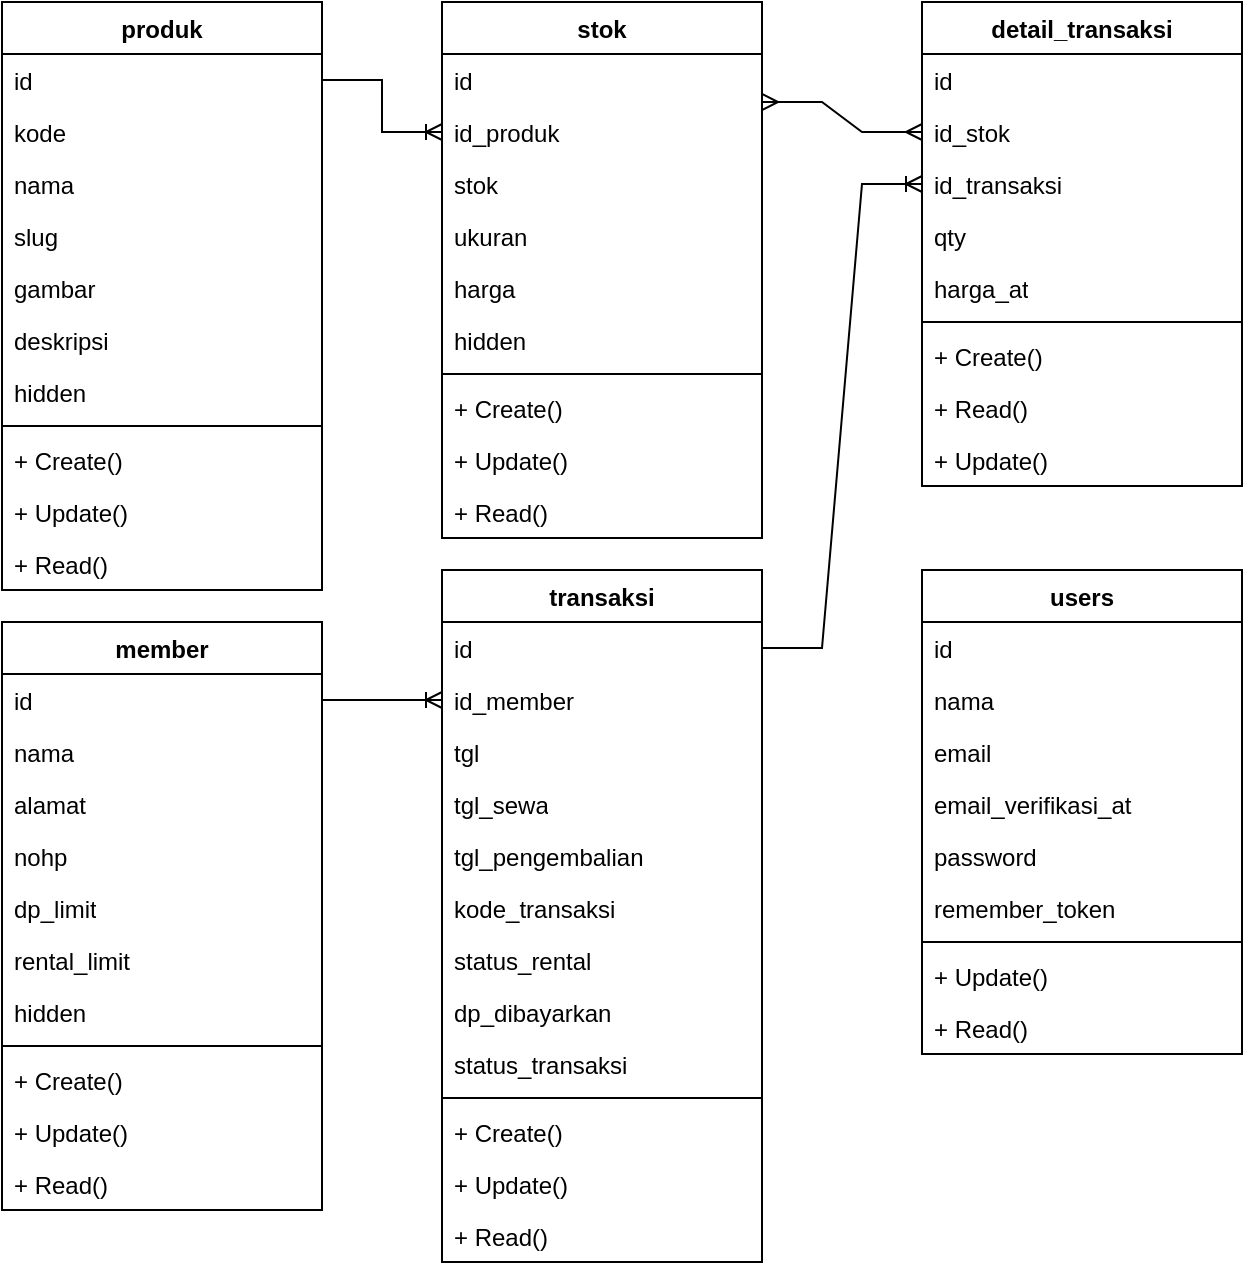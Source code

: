 <mxfile version="24.0.6" type="github">
  <diagram name="Page-1" id="oyviDPr4gYspWXBhJde-">
    <mxGraphModel dx="876" dy="506" grid="1" gridSize="10" guides="1" tooltips="1" connect="1" arrows="1" fold="1" page="1" pageScale="1" pageWidth="850" pageHeight="1100" math="0" shadow="0">
      <root>
        <mxCell id="0" />
        <mxCell id="1" parent="0" />
        <mxCell id="TkhByso_9FaQ8m0_snmu-1" value="produk" style="swimlane;fontStyle=1;align=center;verticalAlign=top;childLayout=stackLayout;horizontal=1;startSize=26;horizontalStack=0;resizeParent=1;resizeParentMax=0;resizeLast=0;collapsible=1;marginBottom=0;whiteSpace=wrap;html=1;" parent="1" vertex="1">
          <mxGeometry x="115" y="100" width="160" height="294" as="geometry" />
        </mxCell>
        <mxCell id="TkhByso_9FaQ8m0_snmu-5" value="id" style="text;strokeColor=none;fillColor=none;align=left;verticalAlign=top;spacingLeft=4;spacingRight=4;overflow=hidden;rotatable=0;points=[[0,0.5],[1,0.5]];portConstraint=eastwest;whiteSpace=wrap;html=1;" parent="TkhByso_9FaQ8m0_snmu-1" vertex="1">
          <mxGeometry y="26" width="160" height="26" as="geometry" />
        </mxCell>
        <mxCell id="TkhByso_9FaQ8m0_snmu-12" value="kode" style="text;strokeColor=none;fillColor=none;align=left;verticalAlign=top;spacingLeft=4;spacingRight=4;overflow=hidden;rotatable=0;points=[[0,0.5],[1,0.5]];portConstraint=eastwest;whiteSpace=wrap;html=1;" parent="TkhByso_9FaQ8m0_snmu-1" vertex="1">
          <mxGeometry y="52" width="160" height="26" as="geometry" />
        </mxCell>
        <mxCell id="TkhByso_9FaQ8m0_snmu-6" value="nama" style="text;strokeColor=none;fillColor=none;align=left;verticalAlign=top;spacingLeft=4;spacingRight=4;overflow=hidden;rotatable=0;points=[[0,0.5],[1,0.5]];portConstraint=eastwest;whiteSpace=wrap;html=1;" parent="TkhByso_9FaQ8m0_snmu-1" vertex="1">
          <mxGeometry y="78" width="160" height="26" as="geometry" />
        </mxCell>
        <mxCell id="TkhByso_9FaQ8m0_snmu-11" value="slug" style="text;strokeColor=none;fillColor=none;align=left;verticalAlign=top;spacingLeft=4;spacingRight=4;overflow=hidden;rotatable=0;points=[[0,0.5],[1,0.5]];portConstraint=eastwest;whiteSpace=wrap;html=1;" parent="TkhByso_9FaQ8m0_snmu-1" vertex="1">
          <mxGeometry y="104" width="160" height="26" as="geometry" />
        </mxCell>
        <mxCell id="Tw9svKgCDqZKY9VieszA-18" value="gambar" style="text;strokeColor=none;fillColor=none;align=left;verticalAlign=top;spacingLeft=4;spacingRight=4;overflow=hidden;rotatable=0;points=[[0,0.5],[1,0.5]];portConstraint=eastwest;whiteSpace=wrap;html=1;" parent="TkhByso_9FaQ8m0_snmu-1" vertex="1">
          <mxGeometry y="130" width="160" height="26" as="geometry" />
        </mxCell>
        <mxCell id="TkhByso_9FaQ8m0_snmu-2" value="deskripsi" style="text;strokeColor=none;fillColor=none;align=left;verticalAlign=top;spacingLeft=4;spacingRight=4;overflow=hidden;rotatable=0;points=[[0,0.5],[1,0.5]];portConstraint=eastwest;whiteSpace=wrap;html=1;" parent="TkhByso_9FaQ8m0_snmu-1" vertex="1">
          <mxGeometry y="156" width="160" height="26" as="geometry" />
        </mxCell>
        <mxCell id="2GLLIkxToDv8N40_O-9Y-11" value="hidden" style="text;strokeColor=none;fillColor=none;align=left;verticalAlign=top;spacingLeft=4;spacingRight=4;overflow=hidden;rotatable=0;points=[[0,0.5],[1,0.5]];portConstraint=eastwest;whiteSpace=wrap;html=1;" vertex="1" parent="TkhByso_9FaQ8m0_snmu-1">
          <mxGeometry y="182" width="160" height="26" as="geometry" />
        </mxCell>
        <mxCell id="TkhByso_9FaQ8m0_snmu-3" value="" style="line;strokeWidth=1;fillColor=none;align=left;verticalAlign=middle;spacingTop=-1;spacingLeft=3;spacingRight=3;rotatable=0;labelPosition=right;points=[];portConstraint=eastwest;strokeColor=inherit;" parent="TkhByso_9FaQ8m0_snmu-1" vertex="1">
          <mxGeometry y="208" width="160" height="8" as="geometry" />
        </mxCell>
        <mxCell id="TkhByso_9FaQ8m0_snmu-4" value="+ Create()" style="text;strokeColor=none;fillColor=none;align=left;verticalAlign=top;spacingLeft=4;spacingRight=4;overflow=hidden;rotatable=0;points=[[0,0.5],[1,0.5]];portConstraint=eastwest;whiteSpace=wrap;html=1;" parent="TkhByso_9FaQ8m0_snmu-1" vertex="1">
          <mxGeometry y="216" width="160" height="26" as="geometry" />
        </mxCell>
        <mxCell id="2GLLIkxToDv8N40_O-9Y-3" value="+ Update()" style="text;strokeColor=none;fillColor=none;align=left;verticalAlign=top;spacingLeft=4;spacingRight=4;overflow=hidden;rotatable=0;points=[[0,0.5],[1,0.5]];portConstraint=eastwest;whiteSpace=wrap;html=1;" vertex="1" parent="TkhByso_9FaQ8m0_snmu-1">
          <mxGeometry y="242" width="160" height="26" as="geometry" />
        </mxCell>
        <mxCell id="2GLLIkxToDv8N40_O-9Y-4" value="+ Read()" style="text;strokeColor=none;fillColor=none;align=left;verticalAlign=top;spacingLeft=4;spacingRight=4;overflow=hidden;rotatable=0;points=[[0,0.5],[1,0.5]];portConstraint=eastwest;whiteSpace=wrap;html=1;" vertex="1" parent="TkhByso_9FaQ8m0_snmu-1">
          <mxGeometry y="268" width="160" height="26" as="geometry" />
        </mxCell>
        <mxCell id="TkhByso_9FaQ8m0_snmu-7" value="stok" style="swimlane;fontStyle=1;align=center;verticalAlign=top;childLayout=stackLayout;horizontal=1;startSize=26;horizontalStack=0;resizeParent=1;resizeParentMax=0;resizeLast=0;collapsible=1;marginBottom=0;whiteSpace=wrap;html=1;" parent="1" vertex="1">
          <mxGeometry x="335" y="100" width="160" height="268" as="geometry" />
        </mxCell>
        <mxCell id="TkhByso_9FaQ8m0_snmu-8" value="id" style="text;strokeColor=none;fillColor=none;align=left;verticalAlign=top;spacingLeft=4;spacingRight=4;overflow=hidden;rotatable=0;points=[[0,0.5],[1,0.5]];portConstraint=eastwest;whiteSpace=wrap;html=1;" parent="TkhByso_9FaQ8m0_snmu-7" vertex="1">
          <mxGeometry y="26" width="160" height="26" as="geometry" />
        </mxCell>
        <mxCell id="TkhByso_9FaQ8m0_snmu-14" value="id_produk" style="text;strokeColor=none;fillColor=none;align=left;verticalAlign=top;spacingLeft=4;spacingRight=4;overflow=hidden;rotatable=0;points=[[0,0.5],[1,0.5]];portConstraint=eastwest;whiteSpace=wrap;html=1;" parent="TkhByso_9FaQ8m0_snmu-7" vertex="1">
          <mxGeometry y="52" width="160" height="26" as="geometry" />
        </mxCell>
        <mxCell id="TkhByso_9FaQ8m0_snmu-15" value="stok" style="text;strokeColor=none;fillColor=none;align=left;verticalAlign=top;spacingLeft=4;spacingRight=4;overflow=hidden;rotatable=0;points=[[0,0.5],[1,0.5]];portConstraint=eastwest;whiteSpace=wrap;html=1;" parent="TkhByso_9FaQ8m0_snmu-7" vertex="1">
          <mxGeometry y="78" width="160" height="26" as="geometry" />
        </mxCell>
        <mxCell id="TkhByso_9FaQ8m0_snmu-13" value="ukuran" style="text;strokeColor=none;fillColor=none;align=left;verticalAlign=top;spacingLeft=4;spacingRight=4;overflow=hidden;rotatable=0;points=[[0,0.5],[1,0.5]];portConstraint=eastwest;whiteSpace=wrap;html=1;" parent="TkhByso_9FaQ8m0_snmu-7" vertex="1">
          <mxGeometry y="104" width="160" height="26" as="geometry" />
        </mxCell>
        <mxCell id="TkhByso_9FaQ8m0_snmu-22" value="harga" style="text;strokeColor=none;fillColor=none;align=left;verticalAlign=top;spacingLeft=4;spacingRight=4;overflow=hidden;rotatable=0;points=[[0,0.5],[1,0.5]];portConstraint=eastwest;whiteSpace=wrap;html=1;" parent="TkhByso_9FaQ8m0_snmu-7" vertex="1">
          <mxGeometry y="130" width="160" height="26" as="geometry" />
        </mxCell>
        <mxCell id="2GLLIkxToDv8N40_O-9Y-12" value="hidden" style="text;strokeColor=none;fillColor=none;align=left;verticalAlign=top;spacingLeft=4;spacingRight=4;overflow=hidden;rotatable=0;points=[[0,0.5],[1,0.5]];portConstraint=eastwest;whiteSpace=wrap;html=1;" vertex="1" parent="TkhByso_9FaQ8m0_snmu-7">
          <mxGeometry y="156" width="160" height="26" as="geometry" />
        </mxCell>
        <mxCell id="TkhByso_9FaQ8m0_snmu-9" value="" style="line;strokeWidth=1;fillColor=none;align=left;verticalAlign=middle;spacingTop=-1;spacingLeft=3;spacingRight=3;rotatable=0;labelPosition=right;points=[];portConstraint=eastwest;strokeColor=inherit;" parent="TkhByso_9FaQ8m0_snmu-7" vertex="1">
          <mxGeometry y="182" width="160" height="8" as="geometry" />
        </mxCell>
        <mxCell id="2GLLIkxToDv8N40_O-9Y-5" value="+ Create()" style="text;strokeColor=none;fillColor=none;align=left;verticalAlign=top;spacingLeft=4;spacingRight=4;overflow=hidden;rotatable=0;points=[[0,0.5],[1,0.5]];portConstraint=eastwest;whiteSpace=wrap;html=1;" vertex="1" parent="TkhByso_9FaQ8m0_snmu-7">
          <mxGeometry y="190" width="160" height="26" as="geometry" />
        </mxCell>
        <mxCell id="2GLLIkxToDv8N40_O-9Y-6" value="+ Update()" style="text;strokeColor=none;fillColor=none;align=left;verticalAlign=top;spacingLeft=4;spacingRight=4;overflow=hidden;rotatable=0;points=[[0,0.5],[1,0.5]];portConstraint=eastwest;whiteSpace=wrap;html=1;" vertex="1" parent="TkhByso_9FaQ8m0_snmu-7">
          <mxGeometry y="216" width="160" height="26" as="geometry" />
        </mxCell>
        <mxCell id="2GLLIkxToDv8N40_O-9Y-7" value="+ Read()" style="text;strokeColor=none;fillColor=none;align=left;verticalAlign=top;spacingLeft=4;spacingRight=4;overflow=hidden;rotatable=0;points=[[0,0.5],[1,0.5]];portConstraint=eastwest;whiteSpace=wrap;html=1;" vertex="1" parent="TkhByso_9FaQ8m0_snmu-7">
          <mxGeometry y="242" width="160" height="26" as="geometry" />
        </mxCell>
        <mxCell id="TkhByso_9FaQ8m0_snmu-16" value="transaksi" style="swimlane;fontStyle=1;align=center;verticalAlign=top;childLayout=stackLayout;horizontal=1;startSize=26;horizontalStack=0;resizeParent=1;resizeParentMax=0;resizeLast=0;collapsible=1;marginBottom=0;whiteSpace=wrap;html=1;" parent="1" vertex="1">
          <mxGeometry x="335" y="384" width="160" height="346" as="geometry" />
        </mxCell>
        <mxCell id="TkhByso_9FaQ8m0_snmu-17" value="id" style="text;strokeColor=none;fillColor=none;align=left;verticalAlign=top;spacingLeft=4;spacingRight=4;overflow=hidden;rotatable=0;points=[[0,0.5],[1,0.5]];portConstraint=eastwest;whiteSpace=wrap;html=1;" parent="TkhByso_9FaQ8m0_snmu-16" vertex="1">
          <mxGeometry y="26" width="160" height="26" as="geometry" />
        </mxCell>
        <mxCell id="TkhByso_9FaQ8m0_snmu-21" value="id_member" style="text;strokeColor=none;fillColor=none;align=left;verticalAlign=top;spacingLeft=4;spacingRight=4;overflow=hidden;rotatable=0;points=[[0,0.5],[1,0.5]];portConstraint=eastwest;whiteSpace=wrap;html=1;" parent="TkhByso_9FaQ8m0_snmu-16" vertex="1">
          <mxGeometry y="52" width="160" height="26" as="geometry" />
        </mxCell>
        <mxCell id="Tw9svKgCDqZKY9VieszA-1" value="tgl" style="text;strokeColor=none;fillColor=none;align=left;verticalAlign=top;spacingLeft=4;spacingRight=4;overflow=hidden;rotatable=0;points=[[0,0.5],[1,0.5]];portConstraint=eastwest;whiteSpace=wrap;html=1;" parent="TkhByso_9FaQ8m0_snmu-16" vertex="1">
          <mxGeometry y="78" width="160" height="26" as="geometry" />
        </mxCell>
        <mxCell id="TkhByso_9FaQ8m0_snmu-20" value="tgl_sewa" style="text;strokeColor=none;fillColor=none;align=left;verticalAlign=top;spacingLeft=4;spacingRight=4;overflow=hidden;rotatable=0;points=[[0,0.5],[1,0.5]];portConstraint=eastwest;whiteSpace=wrap;html=1;" parent="TkhByso_9FaQ8m0_snmu-16" vertex="1">
          <mxGeometry y="104" width="160" height="26" as="geometry" />
        </mxCell>
        <mxCell id="TkhByso_9FaQ8m0_snmu-41" value="tgl_pengembalian" style="text;strokeColor=none;fillColor=none;align=left;verticalAlign=top;spacingLeft=4;spacingRight=4;overflow=hidden;rotatable=0;points=[[0,0.5],[1,0.5]];portConstraint=eastwest;whiteSpace=wrap;html=1;" parent="TkhByso_9FaQ8m0_snmu-16" vertex="1">
          <mxGeometry y="130" width="160" height="26" as="geometry" />
        </mxCell>
        <mxCell id="2GLLIkxToDv8N40_O-9Y-1" value="kode_transaksi" style="text;strokeColor=none;fillColor=none;align=left;verticalAlign=top;spacingLeft=4;spacingRight=4;overflow=hidden;rotatable=0;points=[[0,0.5],[1,0.5]];portConstraint=eastwest;whiteSpace=wrap;html=1;" vertex="1" parent="TkhByso_9FaQ8m0_snmu-16">
          <mxGeometry y="156" width="160" height="26" as="geometry" />
        </mxCell>
        <mxCell id="TkhByso_9FaQ8m0_snmu-42" value="status_rental" style="text;strokeColor=none;fillColor=none;align=left;verticalAlign=top;spacingLeft=4;spacingRight=4;overflow=hidden;rotatable=0;points=[[0,0.5],[1,0.5]];portConstraint=eastwest;whiteSpace=wrap;html=1;" parent="TkhByso_9FaQ8m0_snmu-16" vertex="1">
          <mxGeometry y="182" width="160" height="26" as="geometry" />
        </mxCell>
        <mxCell id="2GLLIkxToDv8N40_O-9Y-28" value="dp_dibayarkan" style="text;strokeColor=none;fillColor=none;align=left;verticalAlign=top;spacingLeft=4;spacingRight=4;overflow=hidden;rotatable=0;points=[[0,0.5],[1,0.5]];portConstraint=eastwest;whiteSpace=wrap;html=1;" vertex="1" parent="TkhByso_9FaQ8m0_snmu-16">
          <mxGeometry y="208" width="160" height="26" as="geometry" />
        </mxCell>
        <mxCell id="2GLLIkxToDv8N40_O-9Y-27" value="status_transaksi" style="text;strokeColor=none;fillColor=none;align=left;verticalAlign=top;spacingLeft=4;spacingRight=4;overflow=hidden;rotatable=0;points=[[0,0.5],[1,0.5]];portConstraint=eastwest;whiteSpace=wrap;html=1;" vertex="1" parent="TkhByso_9FaQ8m0_snmu-16">
          <mxGeometry y="234" width="160" height="26" as="geometry" />
        </mxCell>
        <mxCell id="TkhByso_9FaQ8m0_snmu-18" value="" style="line;strokeWidth=1;fillColor=none;align=left;verticalAlign=middle;spacingTop=-1;spacingLeft=3;spacingRight=3;rotatable=0;labelPosition=right;points=[];portConstraint=eastwest;strokeColor=inherit;" parent="TkhByso_9FaQ8m0_snmu-16" vertex="1">
          <mxGeometry y="260" width="160" height="8" as="geometry" />
        </mxCell>
        <mxCell id="2GLLIkxToDv8N40_O-9Y-17" value="+ Create()" style="text;strokeColor=none;fillColor=none;align=left;verticalAlign=top;spacingLeft=4;spacingRight=4;overflow=hidden;rotatable=0;points=[[0,0.5],[1,0.5]];portConstraint=eastwest;whiteSpace=wrap;html=1;" vertex="1" parent="TkhByso_9FaQ8m0_snmu-16">
          <mxGeometry y="268" width="160" height="26" as="geometry" />
        </mxCell>
        <mxCell id="2GLLIkxToDv8N40_O-9Y-18" value="+ Update()" style="text;strokeColor=none;fillColor=none;align=left;verticalAlign=top;spacingLeft=4;spacingRight=4;overflow=hidden;rotatable=0;points=[[0,0.5],[1,0.5]];portConstraint=eastwest;whiteSpace=wrap;html=1;" vertex="1" parent="TkhByso_9FaQ8m0_snmu-16">
          <mxGeometry y="294" width="160" height="26" as="geometry" />
        </mxCell>
        <mxCell id="2GLLIkxToDv8N40_O-9Y-19" value="+ Read()" style="text;strokeColor=none;fillColor=none;align=left;verticalAlign=top;spacingLeft=4;spacingRight=4;overflow=hidden;rotatable=0;points=[[0,0.5],[1,0.5]];portConstraint=eastwest;whiteSpace=wrap;html=1;" vertex="1" parent="TkhByso_9FaQ8m0_snmu-16">
          <mxGeometry y="320" width="160" height="26" as="geometry" />
        </mxCell>
        <mxCell id="TkhByso_9FaQ8m0_snmu-33" value="member" style="swimlane;fontStyle=1;align=center;verticalAlign=top;childLayout=stackLayout;horizontal=1;startSize=26;horizontalStack=0;resizeParent=1;resizeParentMax=0;resizeLast=0;collapsible=1;marginBottom=0;whiteSpace=wrap;html=1;" parent="1" vertex="1">
          <mxGeometry x="115" y="410" width="160" height="294" as="geometry" />
        </mxCell>
        <mxCell id="TkhByso_9FaQ8m0_snmu-34" value="id" style="text;strokeColor=none;fillColor=none;align=left;verticalAlign=top;spacingLeft=4;spacingRight=4;overflow=hidden;rotatable=0;points=[[0,0.5],[1,0.5]];portConstraint=eastwest;whiteSpace=wrap;html=1;" parent="TkhByso_9FaQ8m0_snmu-33" vertex="1">
          <mxGeometry y="26" width="160" height="26" as="geometry" />
        </mxCell>
        <mxCell id="TkhByso_9FaQ8m0_snmu-38" value="nama" style="text;strokeColor=none;fillColor=none;align=left;verticalAlign=top;spacingLeft=4;spacingRight=4;overflow=hidden;rotatable=0;points=[[0,0.5],[1,0.5]];portConstraint=eastwest;whiteSpace=wrap;html=1;" parent="TkhByso_9FaQ8m0_snmu-33" vertex="1">
          <mxGeometry y="52" width="160" height="26" as="geometry" />
        </mxCell>
        <mxCell id="TkhByso_9FaQ8m0_snmu-39" value="alamat" style="text;strokeColor=none;fillColor=none;align=left;verticalAlign=top;spacingLeft=4;spacingRight=4;overflow=hidden;rotatable=0;points=[[0,0.5],[1,0.5]];portConstraint=eastwest;whiteSpace=wrap;html=1;" parent="TkhByso_9FaQ8m0_snmu-33" vertex="1">
          <mxGeometry y="78" width="160" height="26" as="geometry" />
        </mxCell>
        <mxCell id="TkhByso_9FaQ8m0_snmu-37" value="nohp" style="text;strokeColor=none;fillColor=none;align=left;verticalAlign=top;spacingLeft=4;spacingRight=4;overflow=hidden;rotatable=0;points=[[0,0.5],[1,0.5]];portConstraint=eastwest;whiteSpace=wrap;html=1;" parent="TkhByso_9FaQ8m0_snmu-33" vertex="1">
          <mxGeometry y="104" width="160" height="26" as="geometry" />
        </mxCell>
        <mxCell id="2GLLIkxToDv8N40_O-9Y-8" value="dp_limit" style="text;strokeColor=none;fillColor=none;align=left;verticalAlign=top;spacingLeft=4;spacingRight=4;overflow=hidden;rotatable=0;points=[[0,0.5],[1,0.5]];portConstraint=eastwest;whiteSpace=wrap;html=1;" vertex="1" parent="TkhByso_9FaQ8m0_snmu-33">
          <mxGeometry y="130" width="160" height="26" as="geometry" />
        </mxCell>
        <mxCell id="2GLLIkxToDv8N40_O-9Y-9" value="rental_limit" style="text;strokeColor=none;fillColor=none;align=left;verticalAlign=top;spacingLeft=4;spacingRight=4;overflow=hidden;rotatable=0;points=[[0,0.5],[1,0.5]];portConstraint=eastwest;whiteSpace=wrap;html=1;" vertex="1" parent="TkhByso_9FaQ8m0_snmu-33">
          <mxGeometry y="156" width="160" height="26" as="geometry" />
        </mxCell>
        <mxCell id="2GLLIkxToDv8N40_O-9Y-13" value="hidden" style="text;strokeColor=none;fillColor=none;align=left;verticalAlign=top;spacingLeft=4;spacingRight=4;overflow=hidden;rotatable=0;points=[[0,0.5],[1,0.5]];portConstraint=eastwest;whiteSpace=wrap;html=1;" vertex="1" parent="TkhByso_9FaQ8m0_snmu-33">
          <mxGeometry y="182" width="160" height="26" as="geometry" />
        </mxCell>
        <mxCell id="TkhByso_9FaQ8m0_snmu-35" value="" style="line;strokeWidth=1;fillColor=none;align=left;verticalAlign=middle;spacingTop=-1;spacingLeft=3;spacingRight=3;rotatable=0;labelPosition=right;points=[];portConstraint=eastwest;strokeColor=inherit;" parent="TkhByso_9FaQ8m0_snmu-33" vertex="1">
          <mxGeometry y="208" width="160" height="8" as="geometry" />
        </mxCell>
        <mxCell id="2GLLIkxToDv8N40_O-9Y-14" value="+ Create()" style="text;strokeColor=none;fillColor=none;align=left;verticalAlign=top;spacingLeft=4;spacingRight=4;overflow=hidden;rotatable=0;points=[[0,0.5],[1,0.5]];portConstraint=eastwest;whiteSpace=wrap;html=1;" vertex="1" parent="TkhByso_9FaQ8m0_snmu-33">
          <mxGeometry y="216" width="160" height="26" as="geometry" />
        </mxCell>
        <mxCell id="2GLLIkxToDv8N40_O-9Y-15" value="+ Update()" style="text;strokeColor=none;fillColor=none;align=left;verticalAlign=top;spacingLeft=4;spacingRight=4;overflow=hidden;rotatable=0;points=[[0,0.5],[1,0.5]];portConstraint=eastwest;whiteSpace=wrap;html=1;" vertex="1" parent="TkhByso_9FaQ8m0_snmu-33">
          <mxGeometry y="242" width="160" height="26" as="geometry" />
        </mxCell>
        <mxCell id="2GLLIkxToDv8N40_O-9Y-16" value="+ Read()" style="text;strokeColor=none;fillColor=none;align=left;verticalAlign=top;spacingLeft=4;spacingRight=4;overflow=hidden;rotatable=0;points=[[0,0.5],[1,0.5]];portConstraint=eastwest;whiteSpace=wrap;html=1;" vertex="1" parent="TkhByso_9FaQ8m0_snmu-33">
          <mxGeometry y="268" width="160" height="26" as="geometry" />
        </mxCell>
        <mxCell id="Tw9svKgCDqZKY9VieszA-2" value="detail_transaksi" style="swimlane;fontStyle=1;align=center;verticalAlign=top;childLayout=stackLayout;horizontal=1;startSize=26;horizontalStack=0;resizeParent=1;resizeParentMax=0;resizeLast=0;collapsible=1;marginBottom=0;whiteSpace=wrap;html=1;" parent="1" vertex="1">
          <mxGeometry x="575" y="100" width="160" height="242" as="geometry" />
        </mxCell>
        <mxCell id="Tw9svKgCDqZKY9VieszA-6" value="id" style="text;strokeColor=none;fillColor=none;align=left;verticalAlign=top;spacingLeft=4;spacingRight=4;overflow=hidden;rotatable=0;points=[[0,0.5],[1,0.5]];portConstraint=eastwest;whiteSpace=wrap;html=1;" parent="Tw9svKgCDqZKY9VieszA-2" vertex="1">
          <mxGeometry y="26" width="160" height="26" as="geometry" />
        </mxCell>
        <mxCell id="TkhByso_9FaQ8m0_snmu-40" value="id_stok" style="text;strokeColor=none;fillColor=none;align=left;verticalAlign=top;spacingLeft=4;spacingRight=4;overflow=hidden;rotatable=0;points=[[0,0.5],[1,0.5]];portConstraint=eastwest;whiteSpace=wrap;html=1;" parent="Tw9svKgCDqZKY9VieszA-2" vertex="1">
          <mxGeometry y="52" width="160" height="26" as="geometry" />
        </mxCell>
        <mxCell id="Tw9svKgCDqZKY9VieszA-7" value="id_transaksi" style="text;strokeColor=none;fillColor=none;align=left;verticalAlign=top;spacingLeft=4;spacingRight=4;overflow=hidden;rotatable=0;points=[[0,0.5],[1,0.5]];portConstraint=eastwest;whiteSpace=wrap;html=1;" parent="Tw9svKgCDqZKY9VieszA-2" vertex="1">
          <mxGeometry y="78" width="160" height="26" as="geometry" />
        </mxCell>
        <mxCell id="TkhByso_9FaQ8m0_snmu-43" value="qty" style="text;strokeColor=none;fillColor=none;align=left;verticalAlign=top;spacingLeft=4;spacingRight=4;overflow=hidden;rotatable=0;points=[[0,0.5],[1,0.5]];portConstraint=eastwest;whiteSpace=wrap;html=1;" parent="Tw9svKgCDqZKY9VieszA-2" vertex="1">
          <mxGeometry y="104" width="160" height="26" as="geometry" />
        </mxCell>
        <mxCell id="Tw9svKgCDqZKY9VieszA-3" value="harga_at" style="text;strokeColor=none;fillColor=none;align=left;verticalAlign=top;spacingLeft=4;spacingRight=4;overflow=hidden;rotatable=0;points=[[0,0.5],[1,0.5]];portConstraint=eastwest;whiteSpace=wrap;html=1;" parent="Tw9svKgCDqZKY9VieszA-2" vertex="1">
          <mxGeometry y="130" width="160" height="26" as="geometry" />
        </mxCell>
        <mxCell id="Tw9svKgCDqZKY9VieszA-4" value="" style="line;strokeWidth=1;fillColor=none;align=left;verticalAlign=middle;spacingTop=-1;spacingLeft=3;spacingRight=3;rotatable=0;labelPosition=right;points=[];portConstraint=eastwest;strokeColor=inherit;" parent="Tw9svKgCDqZKY9VieszA-2" vertex="1">
          <mxGeometry y="156" width="160" height="8" as="geometry" />
        </mxCell>
        <mxCell id="2GLLIkxToDv8N40_O-9Y-23" value="+ Create()" style="text;strokeColor=none;fillColor=none;align=left;verticalAlign=top;spacingLeft=4;spacingRight=4;overflow=hidden;rotatable=0;points=[[0,0.5],[1,0.5]];portConstraint=eastwest;whiteSpace=wrap;html=1;" vertex="1" parent="Tw9svKgCDqZKY9VieszA-2">
          <mxGeometry y="164" width="160" height="26" as="geometry" />
        </mxCell>
        <mxCell id="2GLLIkxToDv8N40_O-9Y-25" value="+ Read()" style="text;strokeColor=none;fillColor=none;align=left;verticalAlign=top;spacingLeft=4;spacingRight=4;overflow=hidden;rotatable=0;points=[[0,0.5],[1,0.5]];portConstraint=eastwest;whiteSpace=wrap;html=1;" vertex="1" parent="Tw9svKgCDqZKY9VieszA-2">
          <mxGeometry y="190" width="160" height="26" as="geometry" />
        </mxCell>
        <mxCell id="2GLLIkxToDv8N40_O-9Y-24" value="+ Update()" style="text;strokeColor=none;fillColor=none;align=left;verticalAlign=top;spacingLeft=4;spacingRight=4;overflow=hidden;rotatable=0;points=[[0,0.5],[1,0.5]];portConstraint=eastwest;whiteSpace=wrap;html=1;" vertex="1" parent="Tw9svKgCDqZKY9VieszA-2">
          <mxGeometry y="216" width="160" height="26" as="geometry" />
        </mxCell>
        <mxCell id="Tw9svKgCDqZKY9VieszA-9" value="users" style="swimlane;fontStyle=1;align=center;verticalAlign=top;childLayout=stackLayout;horizontal=1;startSize=26;horizontalStack=0;resizeParent=1;resizeParentMax=0;resizeLast=0;collapsible=1;marginBottom=0;whiteSpace=wrap;html=1;" parent="1" vertex="1">
          <mxGeometry x="575" y="384" width="160" height="242" as="geometry" />
        </mxCell>
        <mxCell id="Tw9svKgCDqZKY9VieszA-13" value="id" style="text;strokeColor=none;fillColor=none;align=left;verticalAlign=top;spacingLeft=4;spacingRight=4;overflow=hidden;rotatable=0;points=[[0,0.5],[1,0.5]];portConstraint=eastwest;whiteSpace=wrap;html=1;" parent="Tw9svKgCDqZKY9VieszA-9" vertex="1">
          <mxGeometry y="26" width="160" height="26" as="geometry" />
        </mxCell>
        <mxCell id="Tw9svKgCDqZKY9VieszA-15" value="nama" style="text;strokeColor=none;fillColor=none;align=left;verticalAlign=top;spacingLeft=4;spacingRight=4;overflow=hidden;rotatable=0;points=[[0,0.5],[1,0.5]];portConstraint=eastwest;whiteSpace=wrap;html=1;" parent="Tw9svKgCDqZKY9VieszA-9" vertex="1">
          <mxGeometry y="52" width="160" height="26" as="geometry" />
        </mxCell>
        <mxCell id="Tw9svKgCDqZKY9VieszA-16" value="email" style="text;strokeColor=none;fillColor=none;align=left;verticalAlign=top;spacingLeft=4;spacingRight=4;overflow=hidden;rotatable=0;points=[[0,0.5],[1,0.5]];portConstraint=eastwest;whiteSpace=wrap;html=1;" parent="Tw9svKgCDqZKY9VieszA-9" vertex="1">
          <mxGeometry y="78" width="160" height="26" as="geometry" />
        </mxCell>
        <mxCell id="Tw9svKgCDqZKY9VieszA-14" value="email_verifikasi_at" style="text;strokeColor=none;fillColor=none;align=left;verticalAlign=top;spacingLeft=4;spacingRight=4;overflow=hidden;rotatable=0;points=[[0,0.5],[1,0.5]];portConstraint=eastwest;whiteSpace=wrap;html=1;" parent="Tw9svKgCDqZKY9VieszA-9" vertex="1">
          <mxGeometry y="104" width="160" height="26" as="geometry" />
        </mxCell>
        <mxCell id="Tw9svKgCDqZKY9VieszA-10" value="password" style="text;strokeColor=none;fillColor=none;align=left;verticalAlign=top;spacingLeft=4;spacingRight=4;overflow=hidden;rotatable=0;points=[[0,0.5],[1,0.5]];portConstraint=eastwest;whiteSpace=wrap;html=1;" parent="Tw9svKgCDqZKY9VieszA-9" vertex="1">
          <mxGeometry y="130" width="160" height="26" as="geometry" />
        </mxCell>
        <mxCell id="Tw9svKgCDqZKY9VieszA-17" value="remember_token" style="text;strokeColor=none;fillColor=none;align=left;verticalAlign=top;spacingLeft=4;spacingRight=4;overflow=hidden;rotatable=0;points=[[0,0.5],[1,0.5]];portConstraint=eastwest;whiteSpace=wrap;html=1;" parent="Tw9svKgCDqZKY9VieszA-9" vertex="1">
          <mxGeometry y="156" width="160" height="26" as="geometry" />
        </mxCell>
        <mxCell id="Tw9svKgCDqZKY9VieszA-11" value="" style="line;strokeWidth=1;fillColor=none;align=left;verticalAlign=middle;spacingTop=-1;spacingLeft=3;spacingRight=3;rotatable=0;labelPosition=right;points=[];portConstraint=eastwest;strokeColor=inherit;" parent="Tw9svKgCDqZKY9VieszA-9" vertex="1">
          <mxGeometry y="182" width="160" height="8" as="geometry" />
        </mxCell>
        <mxCell id="2GLLIkxToDv8N40_O-9Y-21" value="+ Update()" style="text;strokeColor=none;fillColor=none;align=left;verticalAlign=top;spacingLeft=4;spacingRight=4;overflow=hidden;rotatable=0;points=[[0,0.5],[1,0.5]];portConstraint=eastwest;whiteSpace=wrap;html=1;" vertex="1" parent="Tw9svKgCDqZKY9VieszA-9">
          <mxGeometry y="190" width="160" height="26" as="geometry" />
        </mxCell>
        <mxCell id="2GLLIkxToDv8N40_O-9Y-22" value="+ Read()" style="text;strokeColor=none;fillColor=none;align=left;verticalAlign=top;spacingLeft=4;spacingRight=4;overflow=hidden;rotatable=0;points=[[0,0.5],[1,0.5]];portConstraint=eastwest;whiteSpace=wrap;html=1;" vertex="1" parent="Tw9svKgCDqZKY9VieszA-9">
          <mxGeometry y="216" width="160" height="26" as="geometry" />
        </mxCell>
        <mxCell id="y1fw4OuRdB4lXAKuSMlP-4" value="" style="edgeStyle=entityRelationEdgeStyle;fontSize=12;html=1;endArrow=ERmany;startArrow=ERmany;rounded=0;exitX=1;exitY=0.923;exitDx=0;exitDy=0;exitPerimeter=0;" parent="1" source="TkhByso_9FaQ8m0_snmu-8" target="TkhByso_9FaQ8m0_snmu-40" edge="1">
          <mxGeometry width="100" height="100" relative="1" as="geometry">
            <mxPoint x="305" y="250" as="sourcePoint" />
            <mxPoint x="405" y="150" as="targetPoint" />
          </mxGeometry>
        </mxCell>
        <mxCell id="2GLLIkxToDv8N40_O-9Y-2" value="" style="edgeStyle=entityRelationEdgeStyle;fontSize=12;html=1;endArrow=ERoneToMany;rounded=0;" edge="1" parent="1" source="TkhByso_9FaQ8m0_snmu-34" target="TkhByso_9FaQ8m0_snmu-21">
          <mxGeometry width="100" height="100" relative="1" as="geometry">
            <mxPoint x="435" y="650" as="sourcePoint" />
            <mxPoint x="535" y="550" as="targetPoint" />
          </mxGeometry>
        </mxCell>
        <mxCell id="2GLLIkxToDv8N40_O-9Y-10" value="" style="edgeStyle=entityRelationEdgeStyle;fontSize=12;html=1;endArrow=ERoneToMany;rounded=0;" edge="1" parent="1" source="TkhByso_9FaQ8m0_snmu-17" target="Tw9svKgCDqZKY9VieszA-7">
          <mxGeometry width="100" height="100" relative="1" as="geometry">
            <mxPoint x="605" y="590" as="sourcePoint" />
            <mxPoint x="705" y="490" as="targetPoint" />
          </mxGeometry>
        </mxCell>
        <mxCell id="2GLLIkxToDv8N40_O-9Y-26" value="" style="edgeStyle=entityRelationEdgeStyle;fontSize=12;html=1;endArrow=ERoneToMany;rounded=0;" edge="1" parent="1" source="TkhByso_9FaQ8m0_snmu-5" target="TkhByso_9FaQ8m0_snmu-14">
          <mxGeometry width="100" height="100" relative="1" as="geometry">
            <mxPoint x="270" y="120" as="sourcePoint" />
            <mxPoint x="370" y="20" as="targetPoint" />
          </mxGeometry>
        </mxCell>
      </root>
    </mxGraphModel>
  </diagram>
</mxfile>
